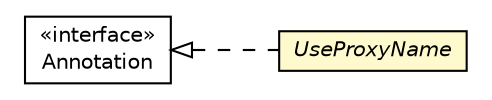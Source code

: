 #!/usr/local/bin/dot
#
# Class diagram 
# Generated by UMLGraph version R5_6-24-gf6e263 (http://www.umlgraph.org/)
#

digraph G {
	edge [fontname="Helvetica",fontsize=10,labelfontname="Helvetica",labelfontsize=10];
	node [fontname="Helvetica",fontsize=10,shape=plaintext];
	nodesep=0.25;
	ranksep=0.5;
	rankdir=LR;
	// com.gwtplatform.dispatch.annotation.UseProxyName
	c391984 [label=<<table title="com.gwtplatform.dispatch.annotation.UseProxyName" border="0" cellborder="1" cellspacing="0" cellpadding="2" port="p" bgcolor="lemonChiffon" href="./UseProxyName.html">
		<tr><td><table border="0" cellspacing="0" cellpadding="1">
<tr><td align="center" balign="center"><font face="Helvetica-Oblique"> UseProxyName </font></td></tr>
		</table></td></tr>
		</table>>, URL="./UseProxyName.html", fontname="Helvetica", fontcolor="black", fontsize=10.0];
	//com.gwtplatform.dispatch.annotation.UseProxyName implements java.lang.annotation.Annotation
	c392260:p -> c391984:p [dir=back,arrowtail=empty,style=dashed];
	// java.lang.annotation.Annotation
	c392260 [label=<<table title="java.lang.annotation.Annotation" border="0" cellborder="1" cellspacing="0" cellpadding="2" port="p" href="http://download.oracle.com/javase/6/docs/api/java/lang/annotation/Annotation.html">
		<tr><td><table border="0" cellspacing="0" cellpadding="1">
<tr><td align="center" balign="center"> &#171;interface&#187; </td></tr>
<tr><td align="center" balign="center"> Annotation </td></tr>
		</table></td></tr>
		</table>>, URL="http://download.oracle.com/javase/6/docs/api/java/lang/annotation/Annotation.html", fontname="Helvetica", fontcolor="black", fontsize=10.0];
}

